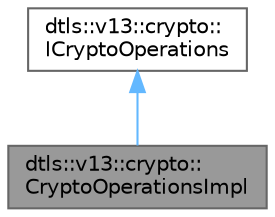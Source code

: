 digraph "dtls::v13::crypto::CryptoOperationsImpl"
{
 // LATEX_PDF_SIZE
  bgcolor="transparent";
  edge [fontname=Helvetica,fontsize=10,labelfontname=Helvetica,labelfontsize=10];
  node [fontname=Helvetica,fontsize=10,shape=box,height=0.2,width=0.4];
  Node1 [id="Node000001",label="dtls::v13::crypto::\lCryptoOperationsImpl",height=0.2,width=0.4,color="gray40", fillcolor="grey60", style="filled", fontcolor="black",tooltip="Default implementation of ICryptoOperations."];
  Node2 -> Node1 [id="edge1_Node000001_Node000002",dir="back",color="steelblue1",style="solid",tooltip=" "];
  Node2 [id="Node000002",label="dtls::v13::crypto::\lICryptoOperations",height=0.2,width=0.4,color="gray40", fillcolor="white", style="filled",URL="$classdtls_1_1v13_1_1crypto_1_1ICryptoOperations.html",tooltip="Abstract Crypto Operations Interface."];
}
